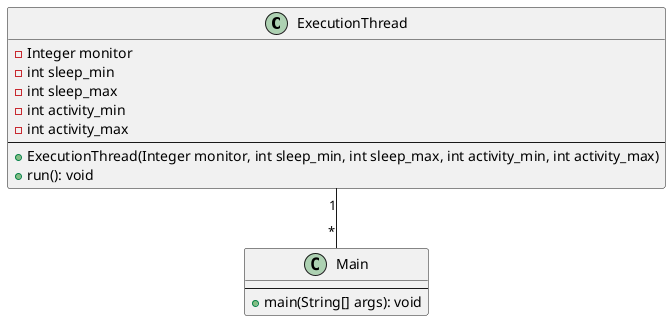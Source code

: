 @startuml

class ExecutionThread {
    - Integer monitor
    - int sleep_min
    - int sleep_max
    - int activity_min
    - int activity_max
    --
    + ExecutionThread(Integer monitor, int sleep_min, int sleep_max, int activity_min, int activity_max)
    + run(): void
}

class Main {
    --
    + main(String[] args): void
}

ExecutionThread "1" -- "*" Main

@enduml
